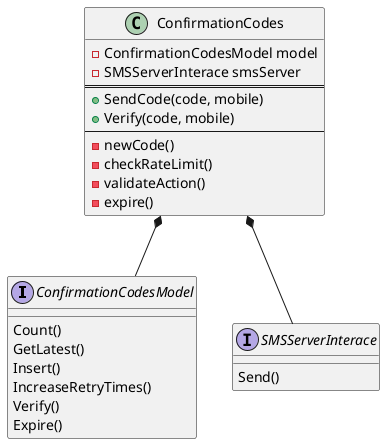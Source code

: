 @startuml

interface ConfirmationCodesModel {
    Count()
    GetLatest()
    Insert()
    IncreaseRetryTimes()
    Verify()
    Expire()
}

interface SMSServerInterace {
    Send()
}

class ConfirmationCodes {
    - ConfirmationCodesModel model
    - SMSServerInterace smsServer
    ==
    + SendCode(code, mobile)
    + Verify(code, mobile)
    --
    - newCode()
    - checkRateLimit()
    - validateAction()
    - expire()
}

ConfirmationCodes *-- ConfirmationCodesModel
ConfirmationCodes *-- SMSServerInterace
@enduml